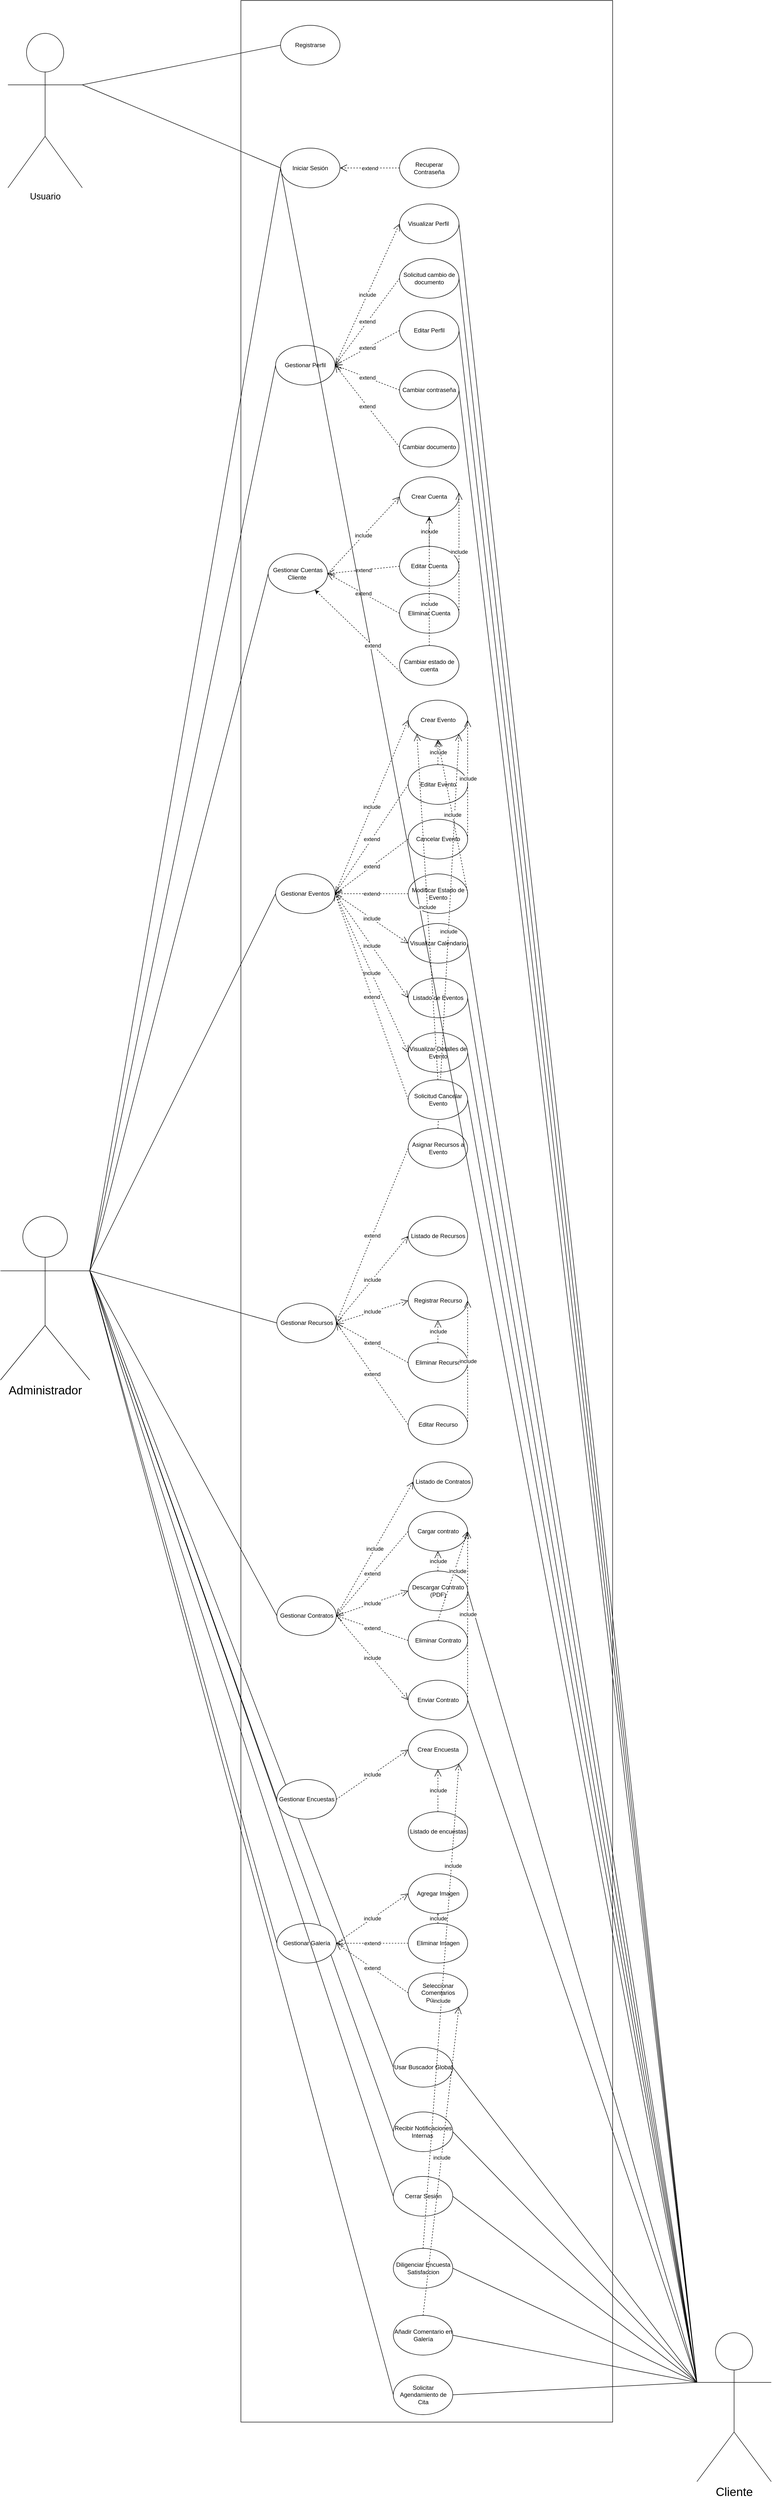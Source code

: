 <mxfile version="28.0.6">
  <diagram name="Página-1" id="1uoYxOVNei1LxYW6F_4n">
    <mxGraphModel grid="1" page="1" gridSize="10" guides="1" tooltips="1" connect="1" arrows="1" fold="1" pageScale="1" pageWidth="827" pageHeight="1169" math="0" shadow="0">
      <root>
        <mxCell id="0" />
        <mxCell id="1" parent="0" />
        <mxCell id="RS-cC3IIxsOOcb2rk_CT-1" value="" style="rounded=0;whiteSpace=wrap;html=1;" vertex="1" parent="1">
          <mxGeometry x="1060" y="160" width="750" height="4880" as="geometry" />
        </mxCell>
        <mxCell id="RS-cC3IIxsOOcb2rk_CT-2" value="&lt;font style=&quot;font-size: 18px;&quot;&gt;Usuario&lt;/font&gt;" style="shape=umlActor;verticalLabelPosition=bottom;verticalAlign=top;html=1;outlineConnect=0;" vertex="1" parent="1">
          <mxGeometry x="590" y="226.25" width="150" height="311.25" as="geometry" />
        </mxCell>
        <mxCell id="RS-cC3IIxsOOcb2rk_CT-3" value="Registrarse" style="ellipse;whiteSpace=wrap;html=1;" vertex="1" parent="1">
          <mxGeometry x="1140" y="210" width="120" height="80" as="geometry" />
        </mxCell>
        <mxCell id="RS-cC3IIxsOOcb2rk_CT-4" value="Iniciar Sesión" style="ellipse;whiteSpace=wrap;html=1;" vertex="1" parent="1">
          <mxGeometry x="1140" y="457.5" width="120" height="80" as="geometry" />
        </mxCell>
        <mxCell id="RS-cC3IIxsOOcb2rk_CT-5" value="Recuperar Contraseña" style="ellipse;whiteSpace=wrap;html=1;align=center;" vertex="1" parent="1">
          <mxGeometry x="1380" y="457.5" width="120" height="80" as="geometry" />
        </mxCell>
        <mxCell id="RS-cC3IIxsOOcb2rk_CT-6" value="" style="endArrow=none;html=1;rounded=0;exitX=1;exitY=0.333;exitDx=0;exitDy=0;exitPerimeter=0;entryX=0;entryY=0.5;entryDx=0;entryDy=0;" edge="1" parent="1" source="RS-cC3IIxsOOcb2rk_CT-2" target="RS-cC3IIxsOOcb2rk_CT-3">
          <mxGeometry width="50" height="50" relative="1" as="geometry">
            <mxPoint x="1189" y="407.5" as="sourcePoint" />
            <mxPoint x="1239" y="357.5" as="targetPoint" />
          </mxGeometry>
        </mxCell>
        <mxCell id="RS-cC3IIxsOOcb2rk_CT-7" value="" style="endArrow=none;html=1;rounded=0;exitX=1;exitY=0.333;exitDx=0;exitDy=0;exitPerimeter=0;entryX=0;entryY=0.5;entryDx=0;entryDy=0;" edge="1" parent="1" source="RS-cC3IIxsOOcb2rk_CT-2" target="RS-cC3IIxsOOcb2rk_CT-4">
          <mxGeometry width="50" height="50" relative="1" as="geometry">
            <mxPoint x="1189" y="407.5" as="sourcePoint" />
            <mxPoint x="1239" y="357.5" as="targetPoint" />
          </mxGeometry>
        </mxCell>
        <mxCell id="RS-cC3IIxsOOcb2rk_CT-8" value="extend" style="endArrow=open;endSize=12;dashed=1;html=1;rounded=0;exitX=0;exitY=0.5;exitDx=0;exitDy=0;entryX=1;entryY=0.5;entryDx=0;entryDy=0;" edge="1" parent="1" source="RS-cC3IIxsOOcb2rk_CT-5" target="RS-cC3IIxsOOcb2rk_CT-4">
          <mxGeometry width="160" relative="1" as="geometry">
            <mxPoint x="1770" y="417.5" as="sourcePoint" />
            <mxPoint x="1670" y="567.5" as="targetPoint" />
          </mxGeometry>
        </mxCell>
        <mxCell id="RS-cC3IIxsOOcb2rk_CT-9" value="&lt;font style=&quot;font-size: 24px;&quot;&gt;Administrador&lt;/font&gt;" style="shape=umlActor;verticalLabelPosition=bottom;verticalAlign=top;html=1;outlineConnect=0;" vertex="1" parent="1">
          <mxGeometry x="575" y="2610" width="180" height="330" as="geometry" />
        </mxCell>
        <mxCell id="RS-cC3IIxsOOcb2rk_CT-10" value="Crear Evento" style="ellipse;whiteSpace=wrap;html=1;" vertex="1" parent="1">
          <mxGeometry x="1397.5" y="1570" width="120" height="80" as="geometry" />
        </mxCell>
        <mxCell id="RS-cC3IIxsOOcb2rk_CT-11" value="Gestionar Cuentas Cliente&amp;nbsp;" style="ellipse;whiteSpace=wrap;html=1;" vertex="1" parent="1">
          <mxGeometry x="1115" y="1275" width="120" height="80" as="geometry" />
        </mxCell>
        <mxCell id="RS-cC3IIxsOOcb2rk_CT-12" value="Editar Evento" style="ellipse;whiteSpace=wrap;html=1;" vertex="1" parent="1">
          <mxGeometry x="1397.5" y="1700" width="120" height="80" as="geometry" />
        </mxCell>
        <mxCell id="RS-cC3IIxsOOcb2rk_CT-13" value="Cancelar Evento" style="ellipse;whiteSpace=wrap;html=1;" vertex="1" parent="1">
          <mxGeometry x="1397.5" y="1810" width="120" height="80" as="geometry" />
        </mxCell>
        <mxCell id="RS-cC3IIxsOOcb2rk_CT-14" value="Modificar Estado de Evento" style="ellipse;whiteSpace=wrap;html=1;" vertex="1" parent="1">
          <mxGeometry x="1397.5" y="1920" width="120" height="80" as="geometry" />
        </mxCell>
        <mxCell id="RS-cC3IIxsOOcb2rk_CT-15" value="Eliminar Recurso" style="ellipse;whiteSpace=wrap;html=1;" vertex="1" parent="1">
          <mxGeometry x="1397.5" y="2865" width="120" height="80" as="geometry" />
        </mxCell>
        <mxCell id="RS-cC3IIxsOOcb2rk_CT-16" value="Listado de Contratos" style="ellipse;whiteSpace=wrap;html=1;" vertex="1" parent="1">
          <mxGeometry x="1407.5" y="3105" width="120" height="80" as="geometry" />
        </mxCell>
        <mxCell id="RS-cC3IIxsOOcb2rk_CT-17" value="Visualizar Calendario" style="ellipse;whiteSpace=wrap;html=1;" vertex="1" parent="1">
          <mxGeometry x="1397.5" y="2020" width="120" height="80" as="geometry" />
        </mxCell>
        <mxCell id="RS-cC3IIxsOOcb2rk_CT-18" value="Seleccionar Comentarios Públicos&amp;nbsp;" style="ellipse;whiteSpace=wrap;html=1;" vertex="1" parent="1">
          <mxGeometry x="1397.5" y="4135" width="120" height="80" as="geometry" />
        </mxCell>
        <mxCell id="RS-cC3IIxsOOcb2rk_CT-19" value="" style="endArrow=none;html=1;rounded=0;entryX=0;entryY=0.5;entryDx=0;entryDy=0;exitX=1;exitY=0.333;exitDx=0;exitDy=0;exitPerimeter=0;" edge="1" parent="1" source="RS-cC3IIxsOOcb2rk_CT-9" target="RS-cC3IIxsOOcb2rk_CT-11">
          <mxGeometry width="50" height="50" relative="1" as="geometry">
            <mxPoint x="530" y="1365" as="sourcePoint" />
            <mxPoint x="1530" y="985" as="targetPoint" />
          </mxGeometry>
        </mxCell>
        <mxCell id="RS-cC3IIxsOOcb2rk_CT-20" style="edgeStyle=orthogonalEdgeStyle;rounded=0;orthogonalLoop=1;jettySize=auto;html=1;exitX=0.5;exitY=1;exitDx=0;exitDy=0;" edge="1" parent="1">
          <mxGeometry relative="1" as="geometry">
            <mxPoint x="1172.5" y="915" as="sourcePoint" />
            <mxPoint x="1172.5" y="915" as="targetPoint" />
          </mxGeometry>
        </mxCell>
        <mxCell id="RS-cC3IIxsOOcb2rk_CT-21" value="Asignar Recursos a Evento" style="ellipse;whiteSpace=wrap;html=1;" vertex="1" parent="1">
          <mxGeometry x="1397.5" y="2433" width="120" height="80" as="geometry" />
        </mxCell>
        <mxCell id="RS-cC3IIxsOOcb2rk_CT-22" value="Editar Recurso" style="ellipse;whiteSpace=wrap;html=1;" vertex="1" parent="1">
          <mxGeometry x="1397.5" y="2990" width="120" height="80" as="geometry" />
        </mxCell>
        <mxCell id="RS-cC3IIxsOOcb2rk_CT-23" value="Listado de Recursos" style="ellipse;whiteSpace=wrap;html=1;" vertex="1" parent="1">
          <mxGeometry x="1397.5" y="2610" width="120" height="80" as="geometry" />
        </mxCell>
        <mxCell id="RS-cC3IIxsOOcb2rk_CT-24" value="" style="endArrow=none;html=1;rounded=0;entryX=0;entryY=0.5;entryDx=0;entryDy=0;exitX=1;exitY=0.333;exitDx=0;exitDy=0;exitPerimeter=0;" edge="1" parent="1" source="RS-cC3IIxsOOcb2rk_CT-9" target="RS-cC3IIxsOOcb2rk_CT-47">
          <mxGeometry width="50" height="50" relative="1" as="geometry">
            <mxPoint x="530" y="1365" as="sourcePoint" />
            <mxPoint x="1170" y="1065" as="targetPoint" />
          </mxGeometry>
        </mxCell>
        <mxCell id="RS-cC3IIxsOOcb2rk_CT-25" value="Listado de encuestas" style="ellipse;whiteSpace=wrap;html=1;" vertex="1" parent="1">
          <mxGeometry x="1397.5" y="3810" width="120" height="80" as="geometry" />
        </mxCell>
        <mxCell id="RS-cC3IIxsOOcb2rk_CT-26" value="Usar Buscador Global" style="ellipse;whiteSpace=wrap;html=1;" vertex="1" parent="1">
          <mxGeometry x="1367.5" y="4285" width="120" height="80" as="geometry" />
        </mxCell>
        <mxCell id="RS-cC3IIxsOOcb2rk_CT-27" value="" style="endArrow=none;html=1;rounded=0;entryX=0;entryY=0.5;entryDx=0;entryDy=0;exitX=1;exitY=0.333;exitDx=0;exitDy=0;exitPerimeter=0;" edge="1" parent="1" source="RS-cC3IIxsOOcb2rk_CT-9" target="RS-cC3IIxsOOcb2rk_CT-31">
          <mxGeometry width="50" height="50" relative="1" as="geometry">
            <mxPoint x="460" y="1535" as="sourcePoint" />
            <mxPoint x="1115" y="3045" as="targetPoint" />
          </mxGeometry>
        </mxCell>
        <mxCell id="RS-cC3IIxsOOcb2rk_CT-28" value="" style="endArrow=none;html=1;rounded=0;entryX=0;entryY=0.5;entryDx=0;entryDy=0;exitX=1;exitY=0.333;exitDx=0;exitDy=0;exitPerimeter=0;" edge="1" parent="1" source="RS-cC3IIxsOOcb2rk_CT-9" target="RS-cC3IIxsOOcb2rk_CT-53">
          <mxGeometry width="50" height="50" relative="1" as="geometry">
            <mxPoint x="470" y="1525" as="sourcePoint" />
            <mxPoint x="1115" y="3465" as="targetPoint" />
          </mxGeometry>
        </mxCell>
        <mxCell id="RS-cC3IIxsOOcb2rk_CT-29" value="" style="endArrow=none;html=1;rounded=0;exitX=1;exitY=0.333;exitDx=0;exitDy=0;exitPerimeter=0;entryX=0;entryY=0.5;entryDx=0;entryDy=0;" edge="1" parent="1" source="RS-cC3IIxsOOcb2rk_CT-9" target="RS-cC3IIxsOOcb2rk_CT-26">
          <mxGeometry width="50" height="50" relative="1" as="geometry">
            <mxPoint x="470" y="1545" as="sourcePoint" />
            <mxPoint x="1110" y="3705" as="targetPoint" />
          </mxGeometry>
        </mxCell>
        <mxCell id="RS-cC3IIxsOOcb2rk_CT-30" value="Registrar Recurso" style="ellipse;whiteSpace=wrap;html=1;" vertex="1" parent="1">
          <mxGeometry x="1397.5" y="2740" width="120" height="80" as="geometry" />
        </mxCell>
        <mxCell id="RS-cC3IIxsOOcb2rk_CT-31" value="Recibir Notificaciones Internas&amp;nbsp;" style="ellipse;whiteSpace=wrap;html=1;" vertex="1" parent="1">
          <mxGeometry x="1367.5" y="4415" width="120" height="80" as="geometry" />
        </mxCell>
        <mxCell id="RS-cC3IIxsOOcb2rk_CT-32" value="" style="endArrow=none;html=1;rounded=0;entryX=0;entryY=0.5;entryDx=0;entryDy=0;exitX=1;exitY=0.333;exitDx=0;exitDy=0;exitPerimeter=0;" edge="1" parent="1" source="RS-cC3IIxsOOcb2rk_CT-9" target="RS-cC3IIxsOOcb2rk_CT-52">
          <mxGeometry width="50" height="50" relative="1" as="geometry">
            <mxPoint x="470" y="1645" as="sourcePoint" />
            <mxPoint x="1110" y="3995" as="targetPoint" />
          </mxGeometry>
        </mxCell>
        <mxCell id="RS-cC3IIxsOOcb2rk_CT-34" value="" style="endArrow=none;html=1;rounded=0;exitX=1;exitY=0.333;exitDx=0;exitDy=0;exitPerimeter=0;entryX=0;entryY=0.5;entryDx=0;entryDy=0;" edge="1" parent="1" source="RS-cC3IIxsOOcb2rk_CT-9" target="RS-cC3IIxsOOcb2rk_CT-46">
          <mxGeometry width="50" height="50" relative="1" as="geometry">
            <mxPoint x="630" y="1962" as="sourcePoint" />
            <mxPoint x="1117" y="1575" as="targetPoint" />
          </mxGeometry>
        </mxCell>
        <mxCell id="RS-cC3IIxsOOcb2rk_CT-35" value="" style="endArrow=none;html=1;rounded=0;exitX=1;exitY=0.333;exitDx=0;exitDy=0;exitPerimeter=0;entryX=0;entryY=0.5;entryDx=0;entryDy=0;" edge="1" parent="1" source="RS-cC3IIxsOOcb2rk_CT-9" target="RS-cC3IIxsOOcb2rk_CT-48">
          <mxGeometry width="50" height="50" relative="1" as="geometry">
            <mxPoint x="1260" y="1785" as="sourcePoint" />
            <mxPoint x="1905" y="2068" as="targetPoint" />
          </mxGeometry>
        </mxCell>
        <mxCell id="RS-cC3IIxsOOcb2rk_CT-36" value="Cambiar documento" style="ellipse;whiteSpace=wrap;html=1;" vertex="1" parent="1">
          <mxGeometry x="1380" y="1020" width="120" height="80" as="geometry" />
        </mxCell>
        <mxCell id="RS-cC3IIxsOOcb2rk_CT-37" value="Eliminar Contrato" style="ellipse;whiteSpace=wrap;html=1;" vertex="1" parent="1">
          <mxGeometry x="1397.5" y="3425" width="120" height="80" as="geometry" />
        </mxCell>
        <mxCell id="RS-cC3IIxsOOcb2rk_CT-38" value="Visualizar Perfil&amp;nbsp;" style="ellipse;whiteSpace=wrap;html=1;" vertex="1" parent="1">
          <mxGeometry x="1380" y="570" width="120" height="80" as="geometry" />
        </mxCell>
        <mxCell id="RS-cC3IIxsOOcb2rk_CT-39" value="Editar Perfil" style="ellipse;whiteSpace=wrap;html=1;" vertex="1" parent="1">
          <mxGeometry x="1380" y="785" width="120" height="80" as="geometry" />
        </mxCell>
        <mxCell id="RS-cC3IIxsOOcb2rk_CT-40" value="Cambiar contraseña" style="ellipse;whiteSpace=wrap;html=1;" vertex="1" parent="1">
          <mxGeometry x="1380" y="905" width="120" height="80" as="geometry" />
        </mxCell>
        <mxCell id="RS-cC3IIxsOOcb2rk_CT-41" value="Gestionar Perfil" style="ellipse;whiteSpace=wrap;html=1;" vertex="1" parent="1">
          <mxGeometry x="1130" y="855" width="120" height="80" as="geometry" />
        </mxCell>
        <mxCell id="RS-cC3IIxsOOcb2rk_CT-42" value="" style="endArrow=none;html=1;rounded=0;entryX=0;entryY=0.5;entryDx=0;entryDy=0;exitX=1;exitY=0.333;exitDx=0;exitDy=0;exitPerimeter=0;" edge="1" parent="1" source="RS-cC3IIxsOOcb2rk_CT-9" target="RS-cC3IIxsOOcb2rk_CT-41">
          <mxGeometry width="50" height="50" relative="1" as="geometry">
            <mxPoint x="1060" y="1700" as="sourcePoint" />
            <mxPoint x="1693" y="1035" as="targetPoint" />
          </mxGeometry>
        </mxCell>
        <mxCell id="RS-cC3IIxsOOcb2rk_CT-43" value="Eliminar Cuenta" style="ellipse;whiteSpace=wrap;html=1;" vertex="1" parent="1">
          <mxGeometry x="1380" y="1355" width="120" height="80" as="geometry" />
        </mxCell>
        <mxCell id="RS-cC3IIxsOOcb2rk_CT-44" value="Editar Cuenta" style="ellipse;whiteSpace=wrap;html=1;" vertex="1" parent="1">
          <mxGeometry x="1380" y="1260" width="120" height="80" as="geometry" />
        </mxCell>
        <mxCell id="RS-cC3IIxsOOcb2rk_CT-45" value="Crear Cuenta" style="ellipse;whiteSpace=wrap;html=1;" vertex="1" parent="1">
          <mxGeometry x="1380" y="1120" width="120" height="80" as="geometry" />
        </mxCell>
        <mxCell id="RS-cC3IIxsOOcb2rk_CT-46" value="Gestionar Eventos" style="ellipse;whiteSpace=wrap;html=1;" vertex="1" parent="1">
          <mxGeometry x="1130" y="1920" width="120" height="80" as="geometry" />
        </mxCell>
        <mxCell id="RS-cC3IIxsOOcb2rk_CT-47" value="Gestionar Recursos" style="ellipse;whiteSpace=wrap;html=1;" vertex="1" parent="1">
          <mxGeometry x="1132.5" y="2785" width="120" height="80" as="geometry" />
        </mxCell>
        <mxCell id="RS-cC3IIxsOOcb2rk_CT-48" value="Gestionar Contratos" style="ellipse;whiteSpace=wrap;html=1;" vertex="1" parent="1">
          <mxGeometry x="1132.5" y="3375" width="120" height="80" as="geometry" />
        </mxCell>
        <mxCell id="RS-cC3IIxsOOcb2rk_CT-49" value="Descargar Contrato (PDF)" style="ellipse;whiteSpace=wrap;html=1;" vertex="1" parent="1">
          <mxGeometry x="1397.5" y="3325" width="120" height="80" as="geometry" />
        </mxCell>
        <mxCell id="RS-cC3IIxsOOcb2rk_CT-50" style="edgeStyle=orthogonalEdgeStyle;rounded=0;orthogonalLoop=1;jettySize=auto;html=1;exitX=0.5;exitY=1;exitDx=0;exitDy=0;" edge="1" parent="1" source="RS-cC3IIxsOOcb2rk_CT-37" target="RS-cC3IIxsOOcb2rk_CT-37">
          <mxGeometry relative="1" as="geometry" />
        </mxCell>
        <mxCell id="RS-cC3IIxsOOcb2rk_CT-51" value="Enviar Contrato" style="ellipse;whiteSpace=wrap;html=1;" vertex="1" parent="1">
          <mxGeometry x="1397.5" y="3545" width="120" height="80" as="geometry" />
        </mxCell>
        <mxCell id="RS-cC3IIxsOOcb2rk_CT-52" value="Gestionar Encuestas" style="ellipse;whiteSpace=wrap;html=1;" vertex="1" parent="1">
          <mxGeometry x="1132.5" y="3745" width="120" height="80" as="geometry" />
        </mxCell>
        <mxCell id="RS-cC3IIxsOOcb2rk_CT-53" value="Gestionar Galería" style="ellipse;whiteSpace=wrap;html=1;" vertex="1" parent="1">
          <mxGeometry x="1132.5" y="4035" width="120" height="80" as="geometry" />
        </mxCell>
        <mxCell id="RS-cC3IIxsOOcb2rk_CT-54" value="Agregar Imagen" style="ellipse;whiteSpace=wrap;html=1;" vertex="1" parent="1">
          <mxGeometry x="1397.5" y="3935" width="120" height="80" as="geometry" />
        </mxCell>
        <mxCell id="RS-cC3IIxsOOcb2rk_CT-55" value="Eliminar Imagen" style="ellipse;whiteSpace=wrap;html=1;" vertex="1" parent="1">
          <mxGeometry x="1397.5" y="4035" width="120" height="80" as="geometry" />
        </mxCell>
        <mxCell id="RS-cC3IIxsOOcb2rk_CT-56" value="Cerrar Sesión" style="ellipse;whiteSpace=wrap;html=1;" vertex="1" parent="1">
          <mxGeometry x="1367.5" y="4545" width="120" height="80" as="geometry" />
        </mxCell>
        <mxCell id="RS-cC3IIxsOOcb2rk_CT-57" value="Visualizar Detalles de Evento&lt;span style=&quot;color: rgba(0, 0, 0, 0); font-family: monospace; font-size: 0px; text-align: start; text-wrap-mode: nowrap;&quot;&gt;%3CmxGraphModel%3E%3Croot%3E%3CmxCell%20id%3D%220%22%2F%3E%3CmxCell%20id%3D%221%22%20parent%3D%220%22%2F%3E%3CmxCell%20id%3D%222%22%20value%3D%22%22%20style%3D%22endArrow%3Dnone%3Bhtml%3D1%3Brounded%3D0%3BexitX%3D1%3BexitY%3D0.5%3BexitDx%3D0%3BexitDy%3D0%3BentryX%3D0%3BentryY%3D0.5%3BentryDx%3D0%3BentryDy%3D0%3B%22%20edge%3D%221%22%20parent%3D%221%22%3E%3CmxGeometry%20width%3D%2250%22%20height%3D%2250%22%20relative%3D%221%22%20as%3D%22geometry%22%3E%3CmxPoint%20x%3D%22770%22%20y%3D%22-310%22%20as%3D%22sourcePoint%22%2F%3E%3CmxPoint%20x%3D%221020%22%20y%3D%22-240%22%20as%3D%22targetPoint%22%2F%3E%3C%2FmxGeometry%3E%3C%2FmxCell%3E%3C%2Froot%3E%3C%2FmxGraphModel%3E&lt;/span&gt;" style="ellipse;whiteSpace=wrap;html=1;" vertex="1" parent="1">
          <mxGeometry x="1397.5" y="2240" width="120" height="80" as="geometry" />
        </mxCell>
        <mxCell id="RS-cC3IIxsOOcb2rk_CT-58" value="Listado de Eventos" style="ellipse;whiteSpace=wrap;html=1;" vertex="1" parent="1">
          <mxGeometry x="1397.5" y="2130" width="120" height="80" as="geometry" />
        </mxCell>
        <mxCell id="RS-cC3IIxsOOcb2rk_CT-59" value="" style="endArrow=none;html=1;rounded=0;entryX=0;entryY=0.5;entryDx=0;entryDy=0;exitX=1;exitY=0.333;exitDx=0;exitDy=0;exitPerimeter=0;" edge="1" parent="1" source="RS-cC3IIxsOOcb2rk_CT-9" target="RS-cC3IIxsOOcb2rk_CT-56">
          <mxGeometry width="50" height="50" relative="1" as="geometry">
            <mxPoint x="1110" y="4245" as="sourcePoint" />
            <mxPoint x="1745" y="6855" as="targetPoint" />
          </mxGeometry>
        </mxCell>
        <mxCell id="RS-cC3IIxsOOcb2rk_CT-60" value="include" style="endArrow=open;endSize=12;dashed=1;html=1;rounded=0;exitX=1;exitY=0.5;exitDx=0;exitDy=0;entryX=0;entryY=0.5;entryDx=0;entryDy=0;" edge="1" parent="1" source="RS-cC3IIxsOOcb2rk_CT-41" target="RS-cC3IIxsOOcb2rk_CT-38">
          <mxGeometry width="160" relative="1" as="geometry">
            <mxPoint x="1400" y="755" as="sourcePoint" />
            <mxPoint x="1560" y="755" as="targetPoint" />
          </mxGeometry>
        </mxCell>
        <mxCell id="RS-cC3IIxsOOcb2rk_CT-61" value="extend" style="endArrow=open;endSize=12;dashed=1;html=1;rounded=0;exitX=0;exitY=0.5;exitDx=0;exitDy=0;entryX=1;entryY=0.5;entryDx=0;entryDy=0;" edge="1" parent="1" source="RS-cC3IIxsOOcb2rk_CT-39" target="RS-cC3IIxsOOcb2rk_CT-41">
          <mxGeometry width="160" relative="1" as="geometry">
            <mxPoint x="1290" y="1025" as="sourcePoint" />
            <mxPoint x="1420" y="825" as="targetPoint" />
          </mxGeometry>
        </mxCell>
        <mxCell id="RS-cC3IIxsOOcb2rk_CT-62" value="extend" style="endArrow=open;endSize=12;dashed=1;html=1;rounded=0;exitX=0;exitY=0.5;exitDx=0;exitDy=0;entryX=1;entryY=0.5;entryDx=0;entryDy=0;" edge="1" parent="1" source="RS-cC3IIxsOOcb2rk_CT-40" target="RS-cC3IIxsOOcb2rk_CT-41">
          <mxGeometry width="160" relative="1" as="geometry">
            <mxPoint x="1510" y="825" as="sourcePoint" />
            <mxPoint x="1380" y="895" as="targetPoint" />
          </mxGeometry>
        </mxCell>
        <mxCell id="RS-cC3IIxsOOcb2rk_CT-63" value="extend" style="endArrow=open;endSize=12;dashed=1;html=1;rounded=0;exitX=0;exitY=0.5;exitDx=0;exitDy=0;entryX=1;entryY=0.5;entryDx=0;entryDy=0;" edge="1" parent="1" source="RS-cC3IIxsOOcb2rk_CT-36" target="RS-cC3IIxsOOcb2rk_CT-41">
          <mxGeometry x="-0.0" width="160" relative="1" as="geometry">
            <mxPoint x="1510" y="945" as="sourcePoint" />
            <mxPoint x="1380" y="1015" as="targetPoint" />
            <mxPoint as="offset" />
          </mxGeometry>
        </mxCell>
        <mxCell id="RS-cC3IIxsOOcb2rk_CT-64" value="extend" style="endArrow=open;endSize=12;dashed=1;html=1;rounded=0;exitX=0;exitY=0.5;exitDx=0;exitDy=0;entryX=1;entryY=0.5;entryDx=0;entryDy=0;" edge="1" parent="1" source="RS-cC3IIxsOOcb2rk_CT-44" target="RS-cC3IIxsOOcb2rk_CT-11">
          <mxGeometry width="160" relative="1" as="geometry">
            <mxPoint x="1430" y="1355" as="sourcePoint" />
            <mxPoint x="1330" y="1505" as="targetPoint" />
          </mxGeometry>
        </mxCell>
        <mxCell id="RS-cC3IIxsOOcb2rk_CT-65" value="extend" style="endArrow=open;endSize=12;dashed=1;html=1;rounded=0;exitX=0;exitY=0.5;exitDx=0;exitDy=0;entryX=1;entryY=0.5;entryDx=0;entryDy=0;" edge="1" parent="1" source="RS-cC3IIxsOOcb2rk_CT-43" target="RS-cC3IIxsOOcb2rk_CT-11">
          <mxGeometry width="160" relative="1" as="geometry">
            <mxPoint x="1480" y="1305" as="sourcePoint" />
            <mxPoint x="1380" y="1455" as="targetPoint" />
          </mxGeometry>
        </mxCell>
        <mxCell id="RS-cC3IIxsOOcb2rk_CT-66" value="include" style="endArrow=open;endSize=12;dashed=1;html=1;rounded=0;entryX=0;entryY=0.5;entryDx=0;entryDy=0;exitX=1;exitY=0.5;exitDx=0;exitDy=0;" edge="1" parent="1" source="RS-cC3IIxsOOcb2rk_CT-11" target="RS-cC3IIxsOOcb2rk_CT-45">
          <mxGeometry width="160" relative="1" as="geometry">
            <mxPoint x="1370" y="975" as="sourcePoint" />
            <mxPoint x="1490" y="785" as="targetPoint" />
          </mxGeometry>
        </mxCell>
        <mxCell id="RS-cC3IIxsOOcb2rk_CT-67" value="extend" style="endArrow=open;endSize=12;dashed=1;html=1;rounded=0;exitX=0;exitY=0.5;exitDx=0;exitDy=0;entryX=1;entryY=0.5;entryDx=0;entryDy=0;" edge="1" parent="1" source="RS-cC3IIxsOOcb2rk_CT-12" target="RS-cC3IIxsOOcb2rk_CT-46">
          <mxGeometry width="160" relative="1" as="geometry">
            <mxPoint x="1492.5" y="1570" as="sourcePoint" />
            <mxPoint x="1347.5" y="1480" as="targetPoint" />
          </mxGeometry>
        </mxCell>
        <mxCell id="RS-cC3IIxsOOcb2rk_CT-68" value="extend" style="endArrow=open;endSize=12;dashed=1;html=1;rounded=0;exitX=0;exitY=0.5;exitDx=0;exitDy=0;entryX=1;entryY=0.5;entryDx=0;entryDy=0;" edge="1" parent="1" source="RS-cC3IIxsOOcb2rk_CT-13" target="RS-cC3IIxsOOcb2rk_CT-46">
          <mxGeometry width="160" relative="1" as="geometry">
            <mxPoint x="1542.5" y="1870" as="sourcePoint" />
            <mxPoint x="1397.5" y="1780" as="targetPoint" />
          </mxGeometry>
        </mxCell>
        <mxCell id="RS-cC3IIxsOOcb2rk_CT-69" value="extend" style="endArrow=open;endSize=12;dashed=1;html=1;rounded=0;exitX=0;exitY=0.5;exitDx=0;exitDy=0;entryX=1;entryY=0.5;entryDx=0;entryDy=0;" edge="1" parent="1" source="RS-cC3IIxsOOcb2rk_CT-14" target="RS-cC3IIxsOOcb2rk_CT-46">
          <mxGeometry width="160" relative="1" as="geometry">
            <mxPoint x="1642.5" y="2150" as="sourcePoint" />
            <mxPoint x="1497.5" y="2060" as="targetPoint" />
          </mxGeometry>
        </mxCell>
        <mxCell id="RS-cC3IIxsOOcb2rk_CT-70" value="include" style="endArrow=open;endSize=12;dashed=1;html=1;rounded=0;entryX=0;entryY=0.5;entryDx=0;entryDy=0;exitX=1;exitY=0.5;exitDx=0;exitDy=0;" edge="1" parent="1" source="RS-cC3IIxsOOcb2rk_CT-46" target="RS-cC3IIxsOOcb2rk_CT-10">
          <mxGeometry width="160" relative="1" as="geometry">
            <mxPoint x="1237.5" y="1750" as="sourcePoint" />
            <mxPoint x="1397.5" y="1620" as="targetPoint" />
          </mxGeometry>
        </mxCell>
        <mxCell id="RS-cC3IIxsOOcb2rk_CT-71" value="include" style="endArrow=open;endSize=12;dashed=1;html=1;rounded=0;entryX=0;entryY=0.5;entryDx=0;entryDy=0;exitX=1;exitY=0.5;exitDx=0;exitDy=0;" edge="1" parent="1" source="RS-cC3IIxsOOcb2rk_CT-46" target="RS-cC3IIxsOOcb2rk_CT-17">
          <mxGeometry width="160" relative="1" as="geometry">
            <mxPoint x="1120" y="2130" as="sourcePoint" />
            <mxPoint x="1265" y="2040" as="targetPoint" />
          </mxGeometry>
        </mxCell>
        <mxCell id="RS-cC3IIxsOOcb2rk_CT-72" value="include" style="endArrow=open;endSize=12;dashed=1;html=1;rounded=0;entryX=0;entryY=0.5;entryDx=0;entryDy=0;exitX=1;exitY=0.5;exitDx=0;exitDy=0;" edge="1" parent="1" source="RS-cC3IIxsOOcb2rk_CT-46" target="RS-cC3IIxsOOcb2rk_CT-58">
          <mxGeometry width="160" relative="1" as="geometry">
            <mxPoint x="1557.5" y="2110" as="sourcePoint" />
            <mxPoint x="1702.5" y="2020" as="targetPoint" />
          </mxGeometry>
        </mxCell>
        <mxCell id="RS-cC3IIxsOOcb2rk_CT-73" value="include" style="endArrow=open;endSize=12;dashed=1;html=1;rounded=0;entryX=0;entryY=0.5;entryDx=0;entryDy=0;exitX=1;exitY=0.5;exitDx=0;exitDy=0;" edge="1" parent="1" source="RS-cC3IIxsOOcb2rk_CT-46" target="RS-cC3IIxsOOcb2rk_CT-57">
          <mxGeometry width="160" relative="1" as="geometry">
            <mxPoint x="1757.5" y="2240" as="sourcePoint" />
            <mxPoint x="1902.5" y="2150" as="targetPoint" />
          </mxGeometry>
        </mxCell>
        <mxCell id="RS-cC3IIxsOOcb2rk_CT-74" value="include" style="endArrow=open;endSize=12;dashed=1;html=1;rounded=0;entryX=1;entryY=1;entryDx=0;entryDy=0;exitX=0.5;exitY=0;exitDx=0;exitDy=0;" edge="1" parent="1" source="RS-cC3IIxsOOcb2rk_CT-21" target="RS-cC3IIxsOOcb2rk_CT-10">
          <mxGeometry width="160" relative="1" as="geometry">
            <mxPoint x="1837.5" y="2300" as="sourcePoint" />
            <mxPoint x="1499.926" y="1648.284" as="targetPoint" />
          </mxGeometry>
        </mxCell>
        <mxCell id="RS-cC3IIxsOOcb2rk_CT-75" value="extend" style="endArrow=open;endSize=12;dashed=1;html=1;rounded=0;exitX=0;exitY=0.5;exitDx=0;exitDy=0;entryX=1;entryY=0.5;entryDx=0;entryDy=0;" edge="1" parent="1" source="RS-cC3IIxsOOcb2rk_CT-21" target="RS-cC3IIxsOOcb2rk_CT-47">
          <mxGeometry width="160" relative="1" as="geometry">
            <mxPoint x="1344.5" y="2700" as="sourcePoint" />
            <mxPoint x="1197.5" y="2700" as="targetPoint" />
          </mxGeometry>
        </mxCell>
        <mxCell id="RS-cC3IIxsOOcb2rk_CT-76" value="include" style="endArrow=open;endSize=12;dashed=1;html=1;rounded=0;entryX=0;entryY=0.5;entryDx=0;entryDy=0;exitX=1;exitY=0.5;exitDx=0;exitDy=0;" edge="1" parent="1" source="RS-cC3IIxsOOcb2rk_CT-47" target="RS-cC3IIxsOOcb2rk_CT-23">
          <mxGeometry width="160" relative="1" as="geometry">
            <mxPoint x="1297.5" y="2200" as="sourcePoint" />
            <mxPoint x="1444.5" y="2730" as="targetPoint" />
          </mxGeometry>
        </mxCell>
        <mxCell id="RS-cC3IIxsOOcb2rk_CT-77" value="extend" style="endArrow=open;endSize=12;dashed=1;html=1;rounded=0;exitX=0;exitY=0.5;exitDx=0;exitDy=0;entryX=1;entryY=0.5;entryDx=0;entryDy=0;" edge="1" parent="1" source="RS-cC3IIxsOOcb2rk_CT-15" target="RS-cC3IIxsOOcb2rk_CT-47">
          <mxGeometry width="160" relative="1" as="geometry">
            <mxPoint x="1584.5" y="2840" as="sourcePoint" />
            <mxPoint x="1437.5" y="2950" as="targetPoint" />
          </mxGeometry>
        </mxCell>
        <mxCell id="RS-cC3IIxsOOcb2rk_CT-78" value="extend" style="endArrow=open;endSize=12;dashed=1;html=1;rounded=0;exitX=0;exitY=0.5;exitDx=0;exitDy=0;entryX=1;entryY=0.5;entryDx=0;entryDy=0;" edge="1" parent="1" source="RS-cC3IIxsOOcb2rk_CT-22" target="RS-cC3IIxsOOcb2rk_CT-47">
          <mxGeometry width="160" relative="1" as="geometry">
            <mxPoint x="1554.5" y="2800" as="sourcePoint" />
            <mxPoint x="1407.5" y="2910" as="targetPoint" />
          </mxGeometry>
        </mxCell>
        <mxCell id="RS-cC3IIxsOOcb2rk_CT-79" value="include" style="endArrow=open;endSize=12;dashed=1;html=1;rounded=0;entryX=0;entryY=0.5;entryDx=0;entryDy=0;exitX=1;exitY=0.5;exitDx=0;exitDy=0;" edge="1" parent="1" source="RS-cC3IIxsOOcb2rk_CT-47" target="RS-cC3IIxsOOcb2rk_CT-30">
          <mxGeometry width="160" relative="1" as="geometry">
            <mxPoint x="1377.5" y="2920" as="sourcePoint" />
            <mxPoint x="1522.5" y="2830" as="targetPoint" />
          </mxGeometry>
        </mxCell>
        <mxCell id="RS-cC3IIxsOOcb2rk_CT-80" value="include" style="endArrow=open;endSize=12;dashed=1;html=1;rounded=0;entryX=0;entryY=0.5;entryDx=0;entryDy=0;exitX=1;exitY=0.5;exitDx=0;exitDy=0;" edge="1" parent="1" source="RS-cC3IIxsOOcb2rk_CT-48" target="RS-cC3IIxsOOcb2rk_CT-16">
          <mxGeometry width="160" relative="1" as="geometry">
            <mxPoint x="1197.5" y="3200" as="sourcePoint" />
            <mxPoint x="1342.5" y="3230" as="targetPoint" />
          </mxGeometry>
        </mxCell>
        <mxCell id="RS-cC3IIxsOOcb2rk_CT-81" value="extend" style="endArrow=open;endSize=12;dashed=1;html=1;rounded=0;exitX=0;exitY=0.5;exitDx=0;exitDy=0;entryX=1;entryY=0.5;entryDx=0;entryDy=0;" edge="1" parent="1" source="RS-cC3IIxsOOcb2rk_CT-37" target="RS-cC3IIxsOOcb2rk_CT-48">
          <mxGeometry width="160" relative="1" as="geometry">
            <mxPoint x="1452.5" y="3460" as="sourcePoint" />
            <mxPoint x="1307.5" y="3380" as="targetPoint" />
          </mxGeometry>
        </mxCell>
        <mxCell id="RS-cC3IIxsOOcb2rk_CT-84" value="include" style="endArrow=open;endSize=12;dashed=1;html=1;rounded=0;entryX=0;entryY=0.5;entryDx=0;entryDy=0;exitX=1;exitY=0.5;exitDx=0;exitDy=0;" edge="1" parent="1" source="RS-cC3IIxsOOcb2rk_CT-53" target="RS-cC3IIxsOOcb2rk_CT-54">
          <mxGeometry width="160" relative="1" as="geometry">
            <mxPoint x="1337.5" y="3840" as="sourcePoint" />
            <mxPoint x="1482.5" y="3920" as="targetPoint" />
          </mxGeometry>
        </mxCell>
        <mxCell id="RS-cC3IIxsOOcb2rk_CT-85" value="extend" style="endArrow=open;endSize=12;dashed=1;html=1;rounded=0;exitX=0;exitY=0.5;exitDx=0;exitDy=0;entryX=1;entryY=0.5;entryDx=0;entryDy=0;" edge="1" parent="1" source="RS-cC3IIxsOOcb2rk_CT-55" target="RS-cC3IIxsOOcb2rk_CT-53">
          <mxGeometry width="160" relative="1" as="geometry">
            <mxPoint x="1482.5" y="3740" as="sourcePoint" />
            <mxPoint x="1337.5" y="3820" as="targetPoint" />
          </mxGeometry>
        </mxCell>
        <mxCell id="RS-cC3IIxsOOcb2rk_CT-86" value="extend" style="endArrow=open;endSize=12;dashed=1;html=1;rounded=0;exitX=0;exitY=0.5;exitDx=0;exitDy=0;entryX=1;entryY=0.5;entryDx=0;entryDy=0;" edge="1" parent="1" source="RS-cC3IIxsOOcb2rk_CT-18" target="RS-cC3IIxsOOcb2rk_CT-53">
          <mxGeometry width="160" relative="1" as="geometry">
            <mxPoint x="1542.5" y="4070" as="sourcePoint" />
            <mxPoint x="1397.5" y="4150" as="targetPoint" />
          </mxGeometry>
        </mxCell>
        <mxCell id="RS-cC3IIxsOOcb2rk_CT-87" value="include" style="endArrow=open;endSize=12;dashed=1;html=1;rounded=0;entryX=0;entryY=0.5;entryDx=0;entryDy=0;exitX=1;exitY=0.5;exitDx=0;exitDy=0;" edge="1" parent="1" source="RS-cC3IIxsOOcb2rk_CT-48" target="RS-cC3IIxsOOcb2rk_CT-49">
          <mxGeometry width="160" relative="1" as="geometry">
            <mxPoint x="1367.5" y="3520" as="sourcePoint" />
            <mxPoint x="1512.5" y="3330" as="targetPoint" />
          </mxGeometry>
        </mxCell>
        <mxCell id="RS-cC3IIxsOOcb2rk_CT-88" value="include" style="endArrow=open;endSize=12;dashed=1;html=1;rounded=0;entryX=0;entryY=0.5;entryDx=0;entryDy=0;exitX=1;exitY=0.5;exitDx=0;exitDy=0;" edge="1" parent="1" source="RS-cC3IIxsOOcb2rk_CT-48" target="RS-cC3IIxsOOcb2rk_CT-51">
          <mxGeometry width="160" relative="1" as="geometry">
            <mxPoint x="1317.5" y="3540" as="sourcePoint" />
            <mxPoint x="1462.5" y="3470" as="targetPoint" />
          </mxGeometry>
        </mxCell>
        <mxCell id="RS-cC3IIxsOOcb2rk_CT-89" value="&lt;font style=&quot;font-size: 24px;&quot;&gt;Cliente&lt;/font&gt;" style="shape=umlActor;verticalLabelPosition=bottom;verticalAlign=top;html=1;outlineConnect=0;" vertex="1" parent="1">
          <mxGeometry x="1980" y="4860" width="150" height="300" as="geometry" />
        </mxCell>
        <mxCell id="RS-cC3IIxsOOcb2rk_CT-90" style="edgeStyle=orthogonalEdgeStyle;rounded=0;orthogonalLoop=1;jettySize=auto;html=1;exitX=0.5;exitY=1;exitDx=0;exitDy=0;" edge="1" parent="1">
          <mxGeometry relative="1" as="geometry">
            <mxPoint x="1347.5" y="4895" as="sourcePoint" />
            <mxPoint x="1347.5" y="4895" as="targetPoint" />
          </mxGeometry>
        </mxCell>
        <mxCell id="RS-cC3IIxsOOcb2rk_CT-91" value="Solicitar Agendamiento de Cita" style="ellipse;whiteSpace=wrap;html=1;" vertex="1" parent="1">
          <mxGeometry x="1367.5" y="4945" width="120" height="80" as="geometry" />
        </mxCell>
        <mxCell id="RS-cC3IIxsOOcb2rk_CT-92" value="Solicitud Cancelar Evento" style="ellipse;whiteSpace=wrap;html=1;" vertex="1" parent="1">
          <mxGeometry x="1397.5" y="2335" width="120" height="80" as="geometry" />
        </mxCell>
        <mxCell id="RS-cC3IIxsOOcb2rk_CT-93" value="Añadir Comentario en Galería" style="ellipse;whiteSpace=wrap;html=1;" vertex="1" parent="1">
          <mxGeometry x="1367.5" y="4825" width="120" height="80" as="geometry" />
        </mxCell>
        <mxCell id="RS-cC3IIxsOOcb2rk_CT-94" value="Diligenciar Encuesta Satisfaccion" style="ellipse;whiteSpace=wrap;html=1;" vertex="1" parent="1">
          <mxGeometry x="1367.5" y="4690" width="120" height="80" as="geometry" />
        </mxCell>
        <mxCell id="RS-cC3IIxsOOcb2rk_CT-95" value="" style="endArrow=none;html=1;rounded=0;exitX=0;exitY=0.333;exitDx=0;exitDy=0;exitPerimeter=0;entryX=1;entryY=0.5;entryDx=0;entryDy=0;" edge="1" parent="1" source="RS-cC3IIxsOOcb2rk_CT-89" target="RS-cC3IIxsOOcb2rk_CT-94">
          <mxGeometry width="50" height="50" relative="1" as="geometry">
            <mxPoint x="2730" y="5440" as="sourcePoint" />
            <mxPoint x="3400" y="5758" as="targetPoint" />
          </mxGeometry>
        </mxCell>
        <mxCell id="RS-cC3IIxsOOcb2rk_CT-96" value="" style="endArrow=none;html=1;rounded=0;exitX=0;exitY=0.333;exitDx=0;exitDy=0;exitPerimeter=0;entryX=1;entryY=0.5;entryDx=0;entryDy=0;" edge="1" parent="1" source="RS-cC3IIxsOOcb2rk_CT-89" target="RS-cC3IIxsOOcb2rk_CT-93">
          <mxGeometry width="50" height="50" relative="1" as="geometry">
            <mxPoint x="2060" y="5190" as="sourcePoint" />
            <mxPoint x="2730" y="5608" as="targetPoint" />
          </mxGeometry>
        </mxCell>
        <mxCell id="RS-cC3IIxsOOcb2rk_CT-97" value="Solicitud cambio de documento" style="ellipse;whiteSpace=wrap;html=1;" vertex="1" parent="1">
          <mxGeometry x="1380" y="680" width="120" height="80" as="geometry" />
        </mxCell>
        <mxCell id="RS-cC3IIxsOOcb2rk_CT-98" value="" style="endArrow=none;html=1;rounded=0;exitX=0;exitY=0.333;exitDx=0;exitDy=0;exitPerimeter=0;entryX=0;entryY=0.5;entryDx=0;entryDy=0;" edge="1" parent="1" source="RS-cC3IIxsOOcb2rk_CT-89" target="RS-cC3IIxsOOcb2rk_CT-4">
          <mxGeometry width="50" height="50" relative="1" as="geometry">
            <mxPoint x="2020" y="830" as="sourcePoint" />
            <mxPoint x="1250" y="500" as="targetPoint" />
          </mxGeometry>
        </mxCell>
        <mxCell id="RS-cC3IIxsOOcb2rk_CT-99" value="" style="endArrow=none;html=1;rounded=0;exitX=1;exitY=0.333;exitDx=0;exitDy=0;exitPerimeter=0;entryX=0;entryY=0.5;entryDx=0;entryDy=0;" edge="1" parent="1" source="RS-cC3IIxsOOcb2rk_CT-9" target="RS-cC3IIxsOOcb2rk_CT-4">
          <mxGeometry width="50" height="50" relative="1" as="geometry">
            <mxPoint x="2340" y="5080" as="sourcePoint" />
            <mxPoint x="1280" y="620" as="targetPoint" />
          </mxGeometry>
        </mxCell>
        <mxCell id="RS-cC3IIxsOOcb2rk_CT-100" value="" style="endArrow=none;html=1;rounded=0;exitX=0;exitY=0.333;exitDx=0;exitDy=0;exitPerimeter=0;entryX=1;entryY=0.5;entryDx=0;entryDy=0;" edge="1" parent="1" source="RS-cC3IIxsOOcb2rk_CT-89" target="RS-cC3IIxsOOcb2rk_CT-38">
          <mxGeometry width="50" height="50" relative="1" as="geometry">
            <mxPoint x="2430" y="5292" as="sourcePoint" />
            <mxPoint x="1260" y="830" as="targetPoint" />
          </mxGeometry>
        </mxCell>
        <mxCell id="RS-cC3IIxsOOcb2rk_CT-101" value="" style="endArrow=none;html=1;rounded=0;exitX=0;exitY=0.333;exitDx=0;exitDy=0;exitPerimeter=0;entryX=1;entryY=0.5;entryDx=0;entryDy=0;" edge="1" parent="1" source="RS-cC3IIxsOOcb2rk_CT-89" target="RS-cC3IIxsOOcb2rk_CT-39">
          <mxGeometry width="50" height="50" relative="1" as="geometry">
            <mxPoint x="3150" y="9065" as="sourcePoint" />
            <mxPoint x="2340" y="4800" as="targetPoint" />
          </mxGeometry>
        </mxCell>
        <mxCell id="RS-cC3IIxsOOcb2rk_CT-102" value="" style="endArrow=none;html=1;rounded=0;exitX=0;exitY=0.333;exitDx=0;exitDy=0;exitPerimeter=0;entryX=1;entryY=0.5;entryDx=0;entryDy=0;" edge="1" parent="1" source="RS-cC3IIxsOOcb2rk_CT-89" target="RS-cC3IIxsOOcb2rk_CT-40">
          <mxGeometry width="50" height="50" relative="1" as="geometry">
            <mxPoint x="2340" y="5165" as="sourcePoint" />
            <mxPoint x="1530" y="1030" as="targetPoint" />
          </mxGeometry>
        </mxCell>
        <mxCell id="RS-cC3IIxsOOcb2rk_CT-103" value="" style="endArrow=none;html=1;rounded=0;exitX=0;exitY=0.333;exitDx=0;exitDy=0;exitPerimeter=0;entryX=1;entryY=0.5;entryDx=0;entryDy=0;" edge="1" parent="1" source="RS-cC3IIxsOOcb2rk_CT-89" target="RS-cC3IIxsOOcb2rk_CT-17">
          <mxGeometry width="50" height="50" relative="1" as="geometry">
            <mxPoint x="2640" y="6335" as="sourcePoint" />
            <mxPoint x="1830" y="2200" as="targetPoint" />
          </mxGeometry>
        </mxCell>
        <mxCell id="RS-cC3IIxsOOcb2rk_CT-104" value="" style="endArrow=none;html=1;rounded=0;exitX=0;exitY=0.333;exitDx=0;exitDy=0;exitPerimeter=0;entryX=1;entryY=0.5;entryDx=0;entryDy=0;" edge="1" parent="1" source="RS-cC3IIxsOOcb2rk_CT-89" target="RS-cC3IIxsOOcb2rk_CT-58">
          <mxGeometry width="50" height="50" relative="1" as="geometry">
            <mxPoint x="2790" y="6305" as="sourcePoint" />
            <mxPoint x="1980" y="2170" as="targetPoint" />
          </mxGeometry>
        </mxCell>
        <mxCell id="RS-cC3IIxsOOcb2rk_CT-105" value="" style="endArrow=none;html=1;rounded=0;exitX=0;exitY=0.333;exitDx=0;exitDy=0;exitPerimeter=0;entryX=1;entryY=0.5;entryDx=0;entryDy=0;" edge="1" parent="1" source="RS-cC3IIxsOOcb2rk_CT-89" target="RS-cC3IIxsOOcb2rk_CT-57">
          <mxGeometry width="50" height="50" relative="1" as="geometry">
            <mxPoint x="2520" y="6155" as="sourcePoint" />
            <mxPoint x="1710" y="2020" as="targetPoint" />
          </mxGeometry>
        </mxCell>
        <mxCell id="RS-cC3IIxsOOcb2rk_CT-106" value="" style="endArrow=none;html=1;rounded=0;exitX=0;exitY=0.333;exitDx=0;exitDy=0;exitPerimeter=0;entryX=1;entryY=0.5;entryDx=0;entryDy=0;" edge="1" parent="1" source="RS-cC3IIxsOOcb2rk_CT-89" target="RS-cC3IIxsOOcb2rk_CT-49">
          <mxGeometry width="50" height="50" relative="1" as="geometry">
            <mxPoint x="2520" y="7485" as="sourcePoint" />
            <mxPoint x="1710" y="3350" as="targetPoint" />
          </mxGeometry>
        </mxCell>
        <mxCell id="RS-cC3IIxsOOcb2rk_CT-107" value="" style="endArrow=none;html=1;rounded=0;exitX=0;exitY=0.333;exitDx=0;exitDy=0;exitPerimeter=0;entryX=1;entryY=0.5;entryDx=0;entryDy=0;" edge="1" parent="1" source="RS-cC3IIxsOOcb2rk_CT-89" target="RS-cC3IIxsOOcb2rk_CT-51">
          <mxGeometry width="50" height="50" relative="1" as="geometry">
            <mxPoint x="2610" y="7595" as="sourcePoint" />
            <mxPoint x="1800" y="3460" as="targetPoint" />
          </mxGeometry>
        </mxCell>
        <mxCell id="RS-cC3IIxsOOcb2rk_CT-108" value="" style="endArrow=none;html=1;rounded=0;exitX=0;exitY=0.333;exitDx=0;exitDy=0;exitPerimeter=0;entryX=1;entryY=0.5;entryDx=0;entryDy=0;" edge="1" parent="1" source="RS-cC3IIxsOOcb2rk_CT-89" target="RS-cC3IIxsOOcb2rk_CT-26">
          <mxGeometry width="50" height="50" relative="1" as="geometry">
            <mxPoint x="2600" y="8665" as="sourcePoint" />
            <mxPoint x="1790" y="4530" as="targetPoint" />
          </mxGeometry>
        </mxCell>
        <mxCell id="RS-cC3IIxsOOcb2rk_CT-109" value="" style="endArrow=none;html=1;rounded=0;exitX=0;exitY=0.333;exitDx=0;exitDy=0;exitPerimeter=0;entryX=1;entryY=0.5;entryDx=0;entryDy=0;" edge="1" parent="1" source="RS-cC3IIxsOOcb2rk_CT-89" target="RS-cC3IIxsOOcb2rk_CT-31">
          <mxGeometry width="50" height="50" relative="1" as="geometry">
            <mxPoint x="2500" y="8355" as="sourcePoint" />
            <mxPoint x="1690" y="4220" as="targetPoint" />
          </mxGeometry>
        </mxCell>
        <mxCell id="RS-cC3IIxsOOcb2rk_CT-110" value="" style="endArrow=none;html=1;rounded=0;exitX=0;exitY=0.333;exitDx=0;exitDy=0;exitPerimeter=0;entryX=1;entryY=0.5;entryDx=0;entryDy=0;" edge="1" parent="1" source="RS-cC3IIxsOOcb2rk_CT-89" target="RS-cC3IIxsOOcb2rk_CT-56">
          <mxGeometry width="50" height="50" relative="1" as="geometry">
            <mxPoint x="2550" y="8665" as="sourcePoint" />
            <mxPoint x="1740" y="4530" as="targetPoint" />
          </mxGeometry>
        </mxCell>
        <mxCell id="RS-cC3IIxsOOcb2rk_CT-111" value="Cargar contrato" style="ellipse;whiteSpace=wrap;html=1;" vertex="1" parent="1">
          <mxGeometry x="1397.5" y="3205" width="120" height="80" as="geometry" />
        </mxCell>
        <mxCell id="RS-cC3IIxsOOcb2rk_CT-112" value="Crear Encuesta" style="ellipse;whiteSpace=wrap;html=1;" vertex="1" parent="1">
          <mxGeometry x="1397.5" y="3645" width="120" height="80" as="geometry" />
        </mxCell>
        <mxCell id="RS-cC3IIxsOOcb2rk_CT-113" value="include" style="endArrow=open;endSize=12;dashed=1;html=1;rounded=0;exitX=1;exitY=0.5;exitDx=0;exitDy=0;entryX=0;entryY=0.5;entryDx=0;entryDy=0;" edge="1" parent="1" source="RS-cC3IIxsOOcb2rk_CT-52" target="RS-cC3IIxsOOcb2rk_CT-112">
          <mxGeometry width="160" relative="1" as="geometry">
            <mxPoint x="1197.5" y="3675" as="sourcePoint" />
            <mxPoint x="1357.5" y="3675" as="targetPoint" />
          </mxGeometry>
        </mxCell>
        <mxCell id="RS-cC3IIxsOOcb2rk_CT-114" value="extend" style="endArrow=open;endSize=12;dashed=1;html=1;rounded=0;exitX=0;exitY=0.5;exitDx=0;exitDy=0;entryX=1;entryY=0.5;entryDx=0;entryDy=0;" edge="1" parent="1" source="RS-cC3IIxsOOcb2rk_CT-111" target="RS-cC3IIxsOOcb2rk_CT-48">
          <mxGeometry width="160" relative="1" as="geometry">
            <mxPoint x="1147.5" y="3545" as="sourcePoint" />
            <mxPoint x="1307.5" y="3545" as="targetPoint" />
          </mxGeometry>
        </mxCell>
        <mxCell id="RS-cC3IIxsOOcb2rk_CT-115" value="include" style="endArrow=open;endSize=12;dashed=1;html=1;rounded=0;entryX=0.5;entryY=1;entryDx=0;entryDy=0;exitX=0.5;exitY=0;exitDx=0;exitDy=0;" edge="1" parent="1" source="RS-cC3IIxsOOcb2rk_CT-44" target="RS-cC3IIxsOOcb2rk_CT-45">
          <mxGeometry x="0.022" width="160" relative="1" as="geometry">
            <mxPoint x="1490" y="1380" as="sourcePoint" />
            <mxPoint x="1650" y="1380" as="targetPoint" />
            <mxPoint as="offset" />
          </mxGeometry>
        </mxCell>
        <mxCell id="RS-cC3IIxsOOcb2rk_CT-116" value="include" style="endArrow=open;endSize=12;dashed=1;html=1;rounded=0;entryX=1;entryY=0.4;entryDx=0;entryDy=0;exitX=1;exitY=0.5;exitDx=0;exitDy=0;entryPerimeter=0;" edge="1" parent="1" source="RS-cC3IIxsOOcb2rk_CT-43" target="RS-cC3IIxsOOcb2rk_CT-45">
          <mxGeometry x="0.022" width="160" relative="1" as="geometry">
            <mxPoint x="1570" y="1285" as="sourcePoint" />
            <mxPoint x="1570" y="1240" as="targetPoint" />
            <mxPoint as="offset" />
          </mxGeometry>
        </mxCell>
        <mxCell id="RS-cC3IIxsOOcb2rk_CT-117" value="include" style="endArrow=open;endSize=12;dashed=1;html=1;rounded=0;entryX=0.5;entryY=1;entryDx=0;entryDy=0;exitX=0.5;exitY=0;exitDx=0;exitDy=0;" edge="1" parent="1" source="RS-cC3IIxsOOcb2rk_CT-12" target="RS-cC3IIxsOOcb2rk_CT-10">
          <mxGeometry x="0.022" width="160" relative="1" as="geometry">
            <mxPoint x="1537.5" y="1760" as="sourcePoint" />
            <mxPoint x="1457.5" y="1660" as="targetPoint" />
            <mxPoint as="offset" />
          </mxGeometry>
        </mxCell>
        <mxCell id="RS-cC3IIxsOOcb2rk_CT-118" value="include" style="endArrow=open;endSize=12;dashed=1;html=1;rounded=0;entryX=1;entryY=0.5;entryDx=0;entryDy=0;exitX=1;exitY=0.5;exitDx=0;exitDy=0;" edge="1" parent="1" source="RS-cC3IIxsOOcb2rk_CT-13" target="RS-cC3IIxsOOcb2rk_CT-10">
          <mxGeometry x="0.022" width="160" relative="1" as="geometry">
            <mxPoint x="1617.5" y="1820" as="sourcePoint" />
            <mxPoint x="1517.5" y="1620" as="targetPoint" />
            <mxPoint as="offset" />
          </mxGeometry>
        </mxCell>
        <mxCell id="RS-cC3IIxsOOcb2rk_CT-119" value="include" style="endArrow=open;endSize=12;dashed=1;html=1;rounded=0;entryX=0.5;entryY=1;entryDx=0;entryDy=0;exitX=1;exitY=0.5;exitDx=0;exitDy=0;" edge="1" parent="1" source="RS-cC3IIxsOOcb2rk_CT-14" target="RS-cC3IIxsOOcb2rk_CT-10">
          <mxGeometry x="0.022" width="160" relative="1" as="geometry">
            <mxPoint x="1567.5" y="2140" as="sourcePoint" />
            <mxPoint x="1457.5" y="1660" as="targetPoint" />
            <mxPoint as="offset" />
          </mxGeometry>
        </mxCell>
        <mxCell id="RS-cC3IIxsOOcb2rk_CT-120" value="include" style="endArrow=open;endSize=12;dashed=1;html=1;rounded=0;entryX=0.5;entryY=1;entryDx=0;entryDy=0;exitX=0.5;exitY=0;exitDx=0;exitDy=0;" edge="1" parent="1" source="RS-cC3IIxsOOcb2rk_CT-15" target="RS-cC3IIxsOOcb2rk_CT-30">
          <mxGeometry x="0.022" width="160" relative="1" as="geometry">
            <mxPoint x="1547.5" y="2780" as="sourcePoint" />
            <mxPoint x="1547.5" y="2735" as="targetPoint" />
            <mxPoint as="offset" />
          </mxGeometry>
        </mxCell>
        <mxCell id="RS-cC3IIxsOOcb2rk_CT-121" value="include" style="endArrow=open;endSize=12;dashed=1;html=1;rounded=0;exitX=1;exitY=0.5;exitDx=0;exitDy=0;entryX=1;entryY=0.5;entryDx=0;entryDy=0;" edge="1" parent="1" source="RS-cC3IIxsOOcb2rk_CT-22" target="RS-cC3IIxsOOcb2rk_CT-30">
          <mxGeometry x="0.022" width="160" relative="1" as="geometry">
            <mxPoint x="1597.5" y="2990" as="sourcePoint" />
            <mxPoint x="1597.5" y="2945" as="targetPoint" />
            <mxPoint as="offset" />
          </mxGeometry>
        </mxCell>
        <mxCell id="RS-cC3IIxsOOcb2rk_CT-122" value="include" style="endArrow=open;endSize=12;dashed=1;html=1;rounded=0;entryX=1;entryY=0.5;entryDx=0;entryDy=0;exitX=1;exitY=0.5;exitDx=0;exitDy=0;" edge="1" parent="1" source="RS-cC3IIxsOOcb2rk_CT-51" target="RS-cC3IIxsOOcb2rk_CT-111">
          <mxGeometry x="0.022" width="160" relative="1" as="geometry">
            <mxPoint x="1557.5" y="3360" as="sourcePoint" />
            <mxPoint x="1557.5" y="3315" as="targetPoint" />
            <mxPoint as="offset" />
          </mxGeometry>
        </mxCell>
        <mxCell id="RS-cC3IIxsOOcb2rk_CT-123" value="include" style="endArrow=open;endSize=12;dashed=1;html=1;rounded=0;entryX=1;entryY=0.5;entryDx=0;entryDy=0;exitX=0.5;exitY=0;exitDx=0;exitDy=0;" edge="1" parent="1" source="RS-cC3IIxsOOcb2rk_CT-37" target="RS-cC3IIxsOOcb2rk_CT-111">
          <mxGeometry x="0.133" y="-6" width="160" relative="1" as="geometry">
            <mxPoint x="1567.5" y="3375" as="sourcePoint" />
            <mxPoint x="1567.5" y="3330" as="targetPoint" />
            <mxPoint as="offset" />
          </mxGeometry>
        </mxCell>
        <mxCell id="RS-cC3IIxsOOcb2rk_CT-124" value="include" style="endArrow=open;endSize=12;dashed=1;html=1;rounded=0;entryX=0.5;entryY=1;entryDx=0;entryDy=0;exitX=0.5;exitY=0;exitDx=0;exitDy=0;" edge="1" parent="1" source="RS-cC3IIxsOOcb2rk_CT-49" target="RS-cC3IIxsOOcb2rk_CT-111">
          <mxGeometry x="0.022" width="160" relative="1" as="geometry">
            <mxPoint x="1427.5" y="3430" as="sourcePoint" />
            <mxPoint x="1427.5" y="3385" as="targetPoint" />
            <mxPoint as="offset" />
          </mxGeometry>
        </mxCell>
        <mxCell id="RS-cC3IIxsOOcb2rk_CT-125" value="include" style="endArrow=open;endSize=12;dashed=1;html=1;rounded=0;entryX=0.5;entryY=1;entryDx=0;entryDy=0;exitX=0.5;exitY=0;exitDx=0;exitDy=0;" edge="1" parent="1" source="RS-cC3IIxsOOcb2rk_CT-25" target="RS-cC3IIxsOOcb2rk_CT-112">
          <mxGeometry x="0.022" width="160" relative="1" as="geometry">
            <mxPoint x="1517.5" y="3790" as="sourcePoint" />
            <mxPoint x="1517.5" y="3745" as="targetPoint" />
            <mxPoint as="offset" />
          </mxGeometry>
        </mxCell>
        <mxCell id="RS-cC3IIxsOOcb2rk_CT-126" value="include" style="endArrow=open;endSize=12;dashed=1;html=1;rounded=0;entryX=0.5;entryY=1;entryDx=0;entryDy=0;exitX=0.5;exitY=0;exitDx=0;exitDy=0;" edge="1" parent="1" source="RS-cC3IIxsOOcb2rk_CT-55" target="RS-cC3IIxsOOcb2rk_CT-54">
          <mxGeometry x="0.022" width="160" relative="1" as="geometry">
            <mxPoint x="1457.5" y="4035" as="sourcePoint" />
            <mxPoint x="1457.5" y="3995" as="targetPoint" />
            <mxPoint as="offset" />
          </mxGeometry>
        </mxCell>
        <mxCell id="RS-cC3IIxsOOcb2rk_CT-127" value="include" style="endArrow=open;endSize=12;dashed=1;html=1;rounded=0;entryX=1;entryY=1;entryDx=0;entryDy=0;exitX=0.5;exitY=0;exitDx=0;exitDy=0;" edge="1" parent="1" source="RS-cC3IIxsOOcb2rk_CT-93" target="RS-cC3IIxsOOcb2rk_CT-18">
          <mxGeometry x="0.022" width="160" relative="1" as="geometry">
            <mxPoint x="1587.5" y="5230" as="sourcePoint" />
            <mxPoint x="1587.5" y="5185" as="targetPoint" />
            <mxPoint as="offset" />
          </mxGeometry>
        </mxCell>
        <mxCell id="RS-cC3IIxsOOcb2rk_CT-128" value="include" style="endArrow=open;endSize=12;dashed=1;html=1;rounded=0;exitX=0.5;exitY=0;exitDx=0;exitDy=0;entryX=1;entryY=1;entryDx=0;entryDy=0;" edge="1" parent="1" source="RS-cC3IIxsOOcb2rk_CT-94" target="RS-cC3IIxsOOcb2rk_CT-112">
          <mxGeometry x="0.022" width="160" relative="1" as="geometry">
            <mxPoint x="1487.5" y="6087" as="sourcePoint" />
            <mxPoint x="1457.5" y="3925" as="targetPoint" />
            <mxPoint as="offset" />
          </mxGeometry>
        </mxCell>
        <mxCell id="MopVvAFXG149qugS7jBN-2" value="include" style="edgeLabel;html=1;align=center;verticalAlign=middle;resizable=0;points=[];" connectable="0" vertex="1" parent="RS-cC3IIxsOOcb2rk_CT-128">
          <mxGeometry x="0.58" y="-3" relative="1" as="geometry">
            <mxPoint as="offset" />
          </mxGeometry>
        </mxCell>
        <mxCell id="RS-cC3IIxsOOcb2rk_CT-129" value="extend" style="endArrow=open;endSize=12;dashed=1;html=1;rounded=0;exitX=0;exitY=0.5;exitDx=0;exitDy=0;entryX=1;entryY=0.5;entryDx=0;entryDy=0;" edge="1" parent="1" source="RS-cC3IIxsOOcb2rk_CT-97" target="RS-cC3IIxsOOcb2rk_CT-41">
          <mxGeometry width="160" relative="1" as="geometry">
            <mxPoint x="1480" y="830" as="sourcePoint" />
            <mxPoint x="1350" y="900" as="targetPoint" />
          </mxGeometry>
        </mxCell>
        <mxCell id="RS-cC3IIxsOOcb2rk_CT-130" value="extend" style="endArrow=open;endSize=12;dashed=1;html=1;rounded=0;exitX=0;exitY=0.5;exitDx=0;exitDy=0;entryX=1;entryY=0.5;entryDx=0;entryDy=0;" edge="1" parent="1" source="RS-cC3IIxsOOcb2rk_CT-92" target="RS-cC3IIxsOOcb2rk_CT-46">
          <mxGeometry width="160" relative="1" as="geometry">
            <mxPoint x="1484.5" y="1955" as="sourcePoint" />
            <mxPoint x="1337.5" y="1955" as="targetPoint" />
          </mxGeometry>
        </mxCell>
        <mxCell id="RS-cC3IIxsOOcb2rk_CT-131" value="include" style="endArrow=open;endSize=12;dashed=1;html=1;rounded=0;entryX=0;entryY=1;entryDx=0;entryDy=0;exitX=0.5;exitY=0;exitDx=0;exitDy=0;" edge="1" parent="1" source="RS-cC3IIxsOOcb2rk_CT-92" target="RS-cC3IIxsOOcb2rk_CT-10">
          <mxGeometry width="160" relative="1" as="geometry">
            <mxPoint x="1367.5" y="2195" as="sourcePoint" />
            <mxPoint x="1415.074" y="1648.284" as="targetPoint" />
          </mxGeometry>
        </mxCell>
        <mxCell id="RS-cC3IIxsOOcb2rk_CT-132" value="" style="endArrow=none;html=1;rounded=0;entryX=1;entryY=0.5;entryDx=0;entryDy=0;exitX=0;exitY=0.333;exitDx=0;exitDy=0;exitPerimeter=0;" edge="1" parent="1" source="RS-cC3IIxsOOcb2rk_CT-89" target="RS-cC3IIxsOOcb2rk_CT-92">
          <mxGeometry width="50" height="50" relative="1" as="geometry">
            <mxPoint x="1380" y="2310" as="sourcePoint" />
            <mxPoint x="1430" y="2260" as="targetPoint" />
          </mxGeometry>
        </mxCell>
        <mxCell id="RS-cC3IIxsOOcb2rk_CT-133" value="" style="endArrow=none;html=1;rounded=0;exitX=0;exitY=0.333;exitDx=0;exitDy=0;exitPerimeter=0;entryX=1;entryY=0.5;entryDx=0;entryDy=0;" edge="1" parent="1" source="RS-cC3IIxsOOcb2rk_CT-89" target="RS-cC3IIxsOOcb2rk_CT-91">
          <mxGeometry width="50" height="50" relative="1" as="geometry">
            <mxPoint x="2520" y="5010" as="sourcePoint" />
            <mxPoint x="1680" y="4810" as="targetPoint" />
          </mxGeometry>
        </mxCell>
        <mxCell id="RS-cC3IIxsOOcb2rk_CT-134" value="" style="endArrow=none;html=1;rounded=0;exitX=1;exitY=0.333;exitDx=0;exitDy=0;exitPerimeter=0;entryX=0;entryY=0.5;entryDx=0;entryDy=0;" edge="1" parent="1" source="RS-cC3IIxsOOcb2rk_CT-9" target="RS-cC3IIxsOOcb2rk_CT-91">
          <mxGeometry width="50" height="50" relative="1" as="geometry">
            <mxPoint x="2300" y="4960" as="sourcePoint" />
            <mxPoint x="1460" y="4880" as="targetPoint" />
          </mxGeometry>
        </mxCell>
        <mxCell id="RS-cC3IIxsOOcb2rk_CT-135" value="" style="endArrow=none;html=1;rounded=0;entryX=1;entryY=0.5;entryDx=0;entryDy=0;exitX=0;exitY=0.333;exitDx=0;exitDy=0;exitPerimeter=0;" edge="1" parent="1" source="RS-cC3IIxsOOcb2rk_CT-89" target="RS-cC3IIxsOOcb2rk_CT-97">
          <mxGeometry width="50" height="50" relative="1" as="geometry">
            <mxPoint x="2200" y="5024.769" as="sourcePoint" />
            <mxPoint x="1640" y="920" as="targetPoint" />
          </mxGeometry>
        </mxCell>
        <mxCell id="Z6sKpBc8B4ay6UsNmtIq-3" style="rounded=0;orthogonalLoop=1;jettySize=auto;html=1;exitX=0;exitY=1;exitDx=0;exitDy=0;dashed=1;" edge="1" parent="1" source="Z6sKpBc8B4ay6UsNmtIq-2" target="RS-cC3IIxsOOcb2rk_CT-11">
          <mxGeometry relative="1" as="geometry" />
        </mxCell>
        <mxCell id="Z6sKpBc8B4ay6UsNmtIq-6" value="extend" style="edgeLabel;html=1;align=center;verticalAlign=middle;resizable=0;points=[];" connectable="0" vertex="1" parent="Z6sKpBc8B4ay6UsNmtIq-3">
          <mxGeometry x="-0.237" relative="1" as="geometry">
            <mxPoint as="offset" />
          </mxGeometry>
        </mxCell>
        <mxCell id="Z6sKpBc8B4ay6UsNmtIq-4" style="rounded=0;orthogonalLoop=1;jettySize=auto;html=1;dashed=1;" edge="1" parent="1" source="Z6sKpBc8B4ay6UsNmtIq-2" target="RS-cC3IIxsOOcb2rk_CT-45">
          <mxGeometry relative="1" as="geometry" />
        </mxCell>
        <mxCell id="Z6sKpBc8B4ay6UsNmtIq-5" value="include" style="edgeLabel;html=1;align=center;verticalAlign=middle;resizable=0;points=[];" connectable="0" vertex="1" parent="Z6sKpBc8B4ay6UsNmtIq-4">
          <mxGeometry x="-0.353" relative="1" as="geometry">
            <mxPoint as="offset" />
          </mxGeometry>
        </mxCell>
        <mxCell id="Z6sKpBc8B4ay6UsNmtIq-2" value="Cambiar estado de cuenta" style="ellipse;whiteSpace=wrap;html=1;" vertex="1" parent="1">
          <mxGeometry x="1380" y="1460" width="120" height="80" as="geometry" />
        </mxCell>
      </root>
    </mxGraphModel>
  </diagram>
</mxfile>
